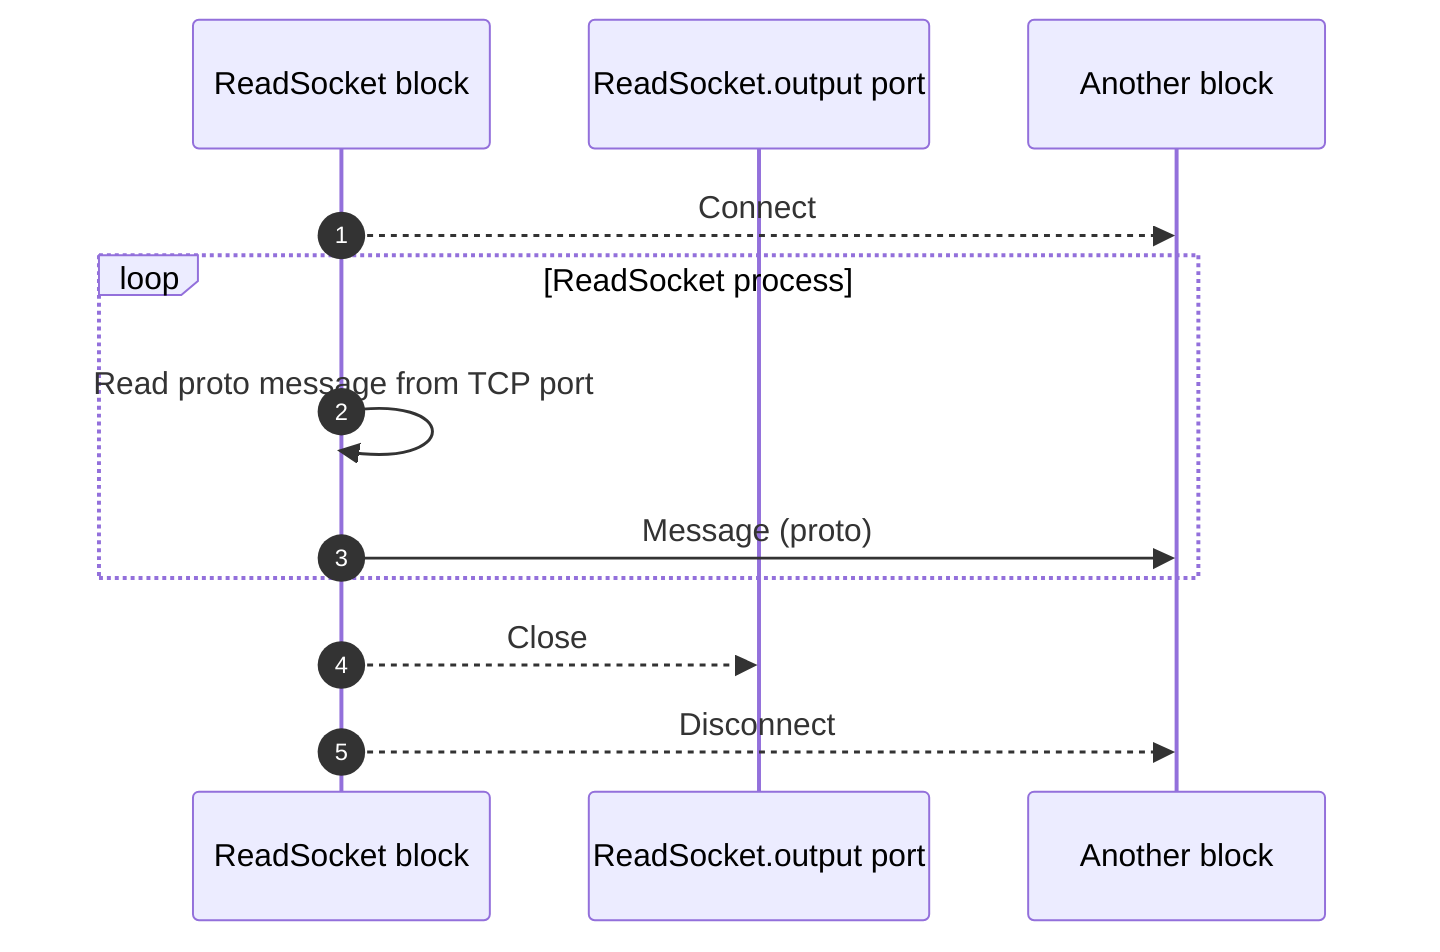 sequenceDiagram
    autonumber
    participant ReadSocket as ReadSocket block
    participant ReadSocket.output as ReadSocket.output port
    participant BlockA as Another block

    ReadSocket-->>BlockA: Connect

    loop ReadSocket process
        ReadSocket->>ReadSocket: Read proto message from TCP port
        ReadSocket->>BlockA: Message (proto)
    end

    ReadSocket-->>ReadSocket.output: Close
    ReadSocket-->>BlockA: Disconnect